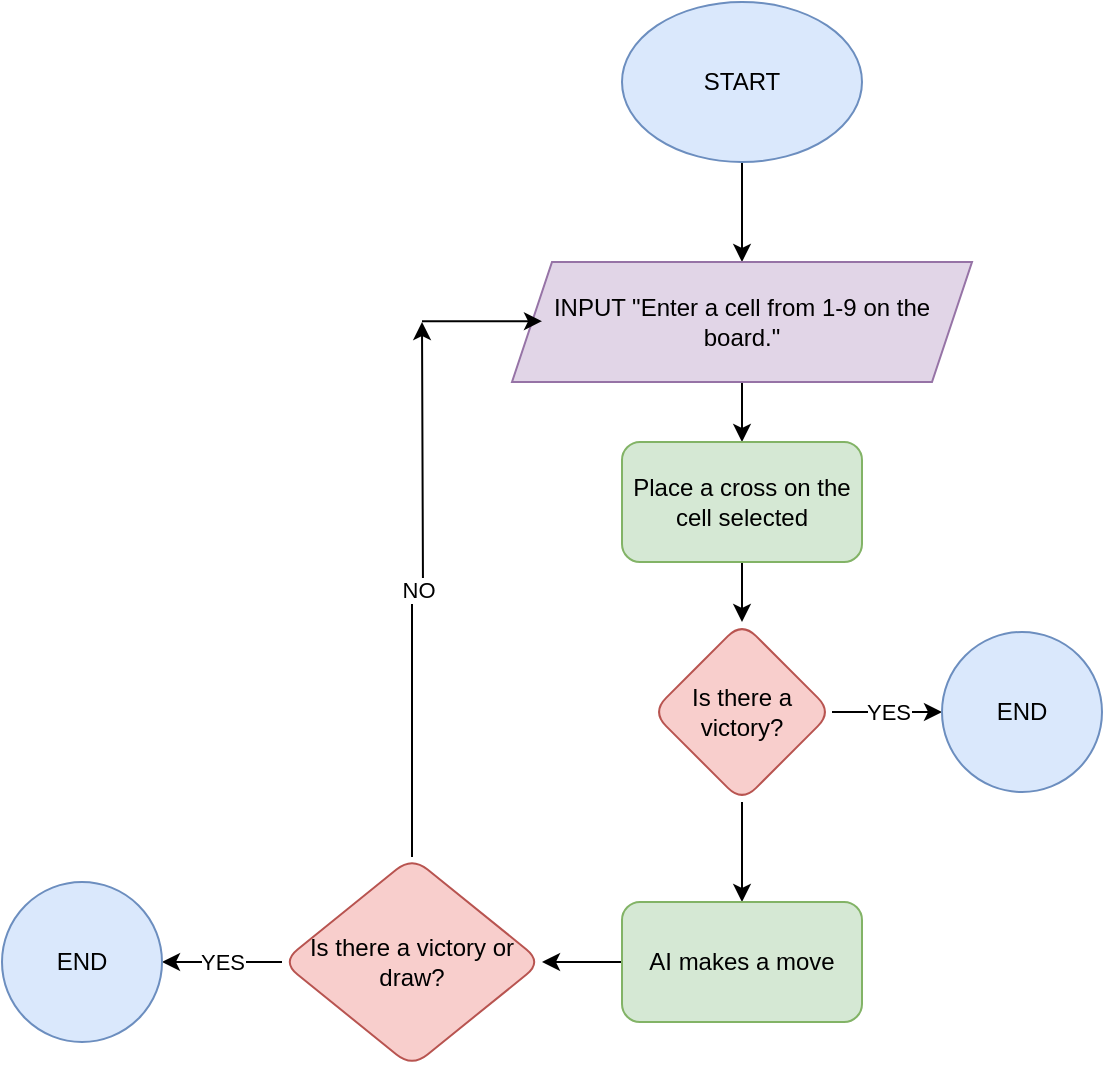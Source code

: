 <mxfile version="20.8.16" type="device"><diagram id="C5RBs43oDa-KdzZeNtuy" name="Page-1"><mxGraphModel dx="955" dy="1690" grid="1" gridSize="10" guides="1" tooltips="1" connect="1" arrows="1" fold="1" page="1" pageScale="1" pageWidth="827" pageHeight="1169" math="0" shadow="0"><root><mxCell id="WIyWlLk6GJQsqaUBKTNV-0"/><mxCell id="WIyWlLk6GJQsqaUBKTNV-1" parent="WIyWlLk6GJQsqaUBKTNV-0"/><mxCell id="QgTnA5cn-LhmF1NU6i6m-10" style="edgeStyle=orthogonalEdgeStyle;rounded=0;orthogonalLoop=1;jettySize=auto;html=1;entryX=0.5;entryY=0;entryDx=0;entryDy=0;" edge="1" parent="WIyWlLk6GJQsqaUBKTNV-1" source="QgTnA5cn-LhmF1NU6i6m-2" target="QgTnA5cn-LhmF1NU6i6m-9"><mxGeometry relative="1" as="geometry"/></mxCell><mxCell id="QgTnA5cn-LhmF1NU6i6m-2" value="START" style="ellipse;whiteSpace=wrap;html=1;fillColor=#dae8fc;strokeColor=#6c8ebf;" vertex="1" parent="WIyWlLk6GJQsqaUBKTNV-1"><mxGeometry x="370" y="-40" width="120" height="80" as="geometry"/></mxCell><mxCell id="QgTnA5cn-LhmF1NU6i6m-19" value="" style="edgeStyle=orthogonalEdgeStyle;rounded=0;orthogonalLoop=1;jettySize=auto;html=1;" edge="1" parent="WIyWlLk6GJQsqaUBKTNV-1" source="QgTnA5cn-LhmF1NU6i6m-9" target="QgTnA5cn-LhmF1NU6i6m-13"><mxGeometry relative="1" as="geometry"/></mxCell><mxCell id="QgTnA5cn-LhmF1NU6i6m-9" value="INPUT &quot;Enter a cell from 1-9 on the board.&quot;" style="shape=parallelogram;perimeter=parallelogramPerimeter;whiteSpace=wrap;html=1;fixedSize=1;fillColor=#e1d5e7;strokeColor=#9673a6;" vertex="1" parent="WIyWlLk6GJQsqaUBKTNV-1"><mxGeometry x="315" y="90" width="230" height="60" as="geometry"/></mxCell><mxCell id="QgTnA5cn-LhmF1NU6i6m-21" value="" style="edgeStyle=orthogonalEdgeStyle;rounded=0;orthogonalLoop=1;jettySize=auto;html=1;" edge="1" parent="WIyWlLk6GJQsqaUBKTNV-1" source="QgTnA5cn-LhmF1NU6i6m-13" target="QgTnA5cn-LhmF1NU6i6m-20"><mxGeometry relative="1" as="geometry"/></mxCell><mxCell id="QgTnA5cn-LhmF1NU6i6m-13" value="Place a cross on the cell selected" style="rounded=1;whiteSpace=wrap;html=1;fillColor=#d5e8d4;strokeColor=#82b366;" vertex="1" parent="WIyWlLk6GJQsqaUBKTNV-1"><mxGeometry x="370" y="180" width="120" height="60" as="geometry"/></mxCell><mxCell id="QgTnA5cn-LhmF1NU6i6m-26" value="YES" style="edgeStyle=orthogonalEdgeStyle;rounded=0;orthogonalLoop=1;jettySize=auto;html=1;" edge="1" parent="WIyWlLk6GJQsqaUBKTNV-1" source="QgTnA5cn-LhmF1NU6i6m-20" target="QgTnA5cn-LhmF1NU6i6m-24"><mxGeometry relative="1" as="geometry"/></mxCell><mxCell id="QgTnA5cn-LhmF1NU6i6m-28" value="" style="edgeStyle=orthogonalEdgeStyle;rounded=0;orthogonalLoop=1;jettySize=auto;html=1;" edge="1" parent="WIyWlLk6GJQsqaUBKTNV-1" source="QgTnA5cn-LhmF1NU6i6m-20" target="QgTnA5cn-LhmF1NU6i6m-27"><mxGeometry relative="1" as="geometry"/></mxCell><mxCell id="QgTnA5cn-LhmF1NU6i6m-20" value="Is there a victory?" style="rhombus;whiteSpace=wrap;html=1;fillColor=#f8cecc;strokeColor=#b85450;rounded=1;" vertex="1" parent="WIyWlLk6GJQsqaUBKTNV-1"><mxGeometry x="385" y="270" width="90" height="90" as="geometry"/></mxCell><mxCell id="QgTnA5cn-LhmF1NU6i6m-24" value="END" style="ellipse;whiteSpace=wrap;html=1;aspect=fixed;fillColor=#dae8fc;strokeColor=#6c8ebf;" vertex="1" parent="WIyWlLk6GJQsqaUBKTNV-1"><mxGeometry x="530" y="275" width="80" height="80" as="geometry"/></mxCell><mxCell id="QgTnA5cn-LhmF1NU6i6m-33" value="" style="edgeStyle=orthogonalEdgeStyle;rounded=0;orthogonalLoop=1;jettySize=auto;html=1;" edge="1" parent="WIyWlLk6GJQsqaUBKTNV-1" source="QgTnA5cn-LhmF1NU6i6m-27" target="QgTnA5cn-LhmF1NU6i6m-32"><mxGeometry relative="1" as="geometry"/></mxCell><mxCell id="QgTnA5cn-LhmF1NU6i6m-27" value="AI makes a move" style="rounded=1;whiteSpace=wrap;html=1;fillColor=#d5e8d4;strokeColor=#82b366;" vertex="1" parent="WIyWlLk6GJQsqaUBKTNV-1"><mxGeometry x="370" y="410" width="120" height="60" as="geometry"/></mxCell><mxCell id="QgTnA5cn-LhmF1NU6i6m-35" value="YES" style="edgeStyle=orthogonalEdgeStyle;rounded=0;orthogonalLoop=1;jettySize=auto;html=1;" edge="1" parent="WIyWlLk6GJQsqaUBKTNV-1" source="QgTnA5cn-LhmF1NU6i6m-32" target="QgTnA5cn-LhmF1NU6i6m-34"><mxGeometry relative="1" as="geometry"/></mxCell><mxCell id="QgTnA5cn-LhmF1NU6i6m-38" value="NO" style="edgeStyle=orthogonalEdgeStyle;rounded=0;orthogonalLoop=1;jettySize=auto;html=1;" edge="1" parent="WIyWlLk6GJQsqaUBKTNV-1" source="QgTnA5cn-LhmF1NU6i6m-32"><mxGeometry relative="1" as="geometry"><mxPoint x="270" y="120" as="targetPoint"/></mxGeometry></mxCell><mxCell id="QgTnA5cn-LhmF1NU6i6m-32" value="Is there a victory or draw?" style="rhombus;whiteSpace=wrap;html=1;fillColor=#f8cecc;strokeColor=#b85450;rounded=1;" vertex="1" parent="WIyWlLk6GJQsqaUBKTNV-1"><mxGeometry x="200" y="387.5" width="130" height="105" as="geometry"/></mxCell><mxCell id="QgTnA5cn-LhmF1NU6i6m-34" value="END" style="ellipse;whiteSpace=wrap;html=1;fillColor=#dae8fc;strokeColor=#6c8ebf;rounded=1;" vertex="1" parent="WIyWlLk6GJQsqaUBKTNV-1"><mxGeometry x="60" y="400" width="80" height="80" as="geometry"/></mxCell><mxCell id="QgTnA5cn-LhmF1NU6i6m-39" value="" style="endArrow=classic;html=1;rounded=0;" edge="1" parent="WIyWlLk6GJQsqaUBKTNV-1"><mxGeometry width="50" height="50" relative="1" as="geometry"><mxPoint x="270" y="119.6" as="sourcePoint"/><mxPoint x="330" y="119.6" as="targetPoint"/><Array as="points"><mxPoint x="310" y="119.6"/></Array></mxGeometry></mxCell></root></mxGraphModel></diagram></mxfile>